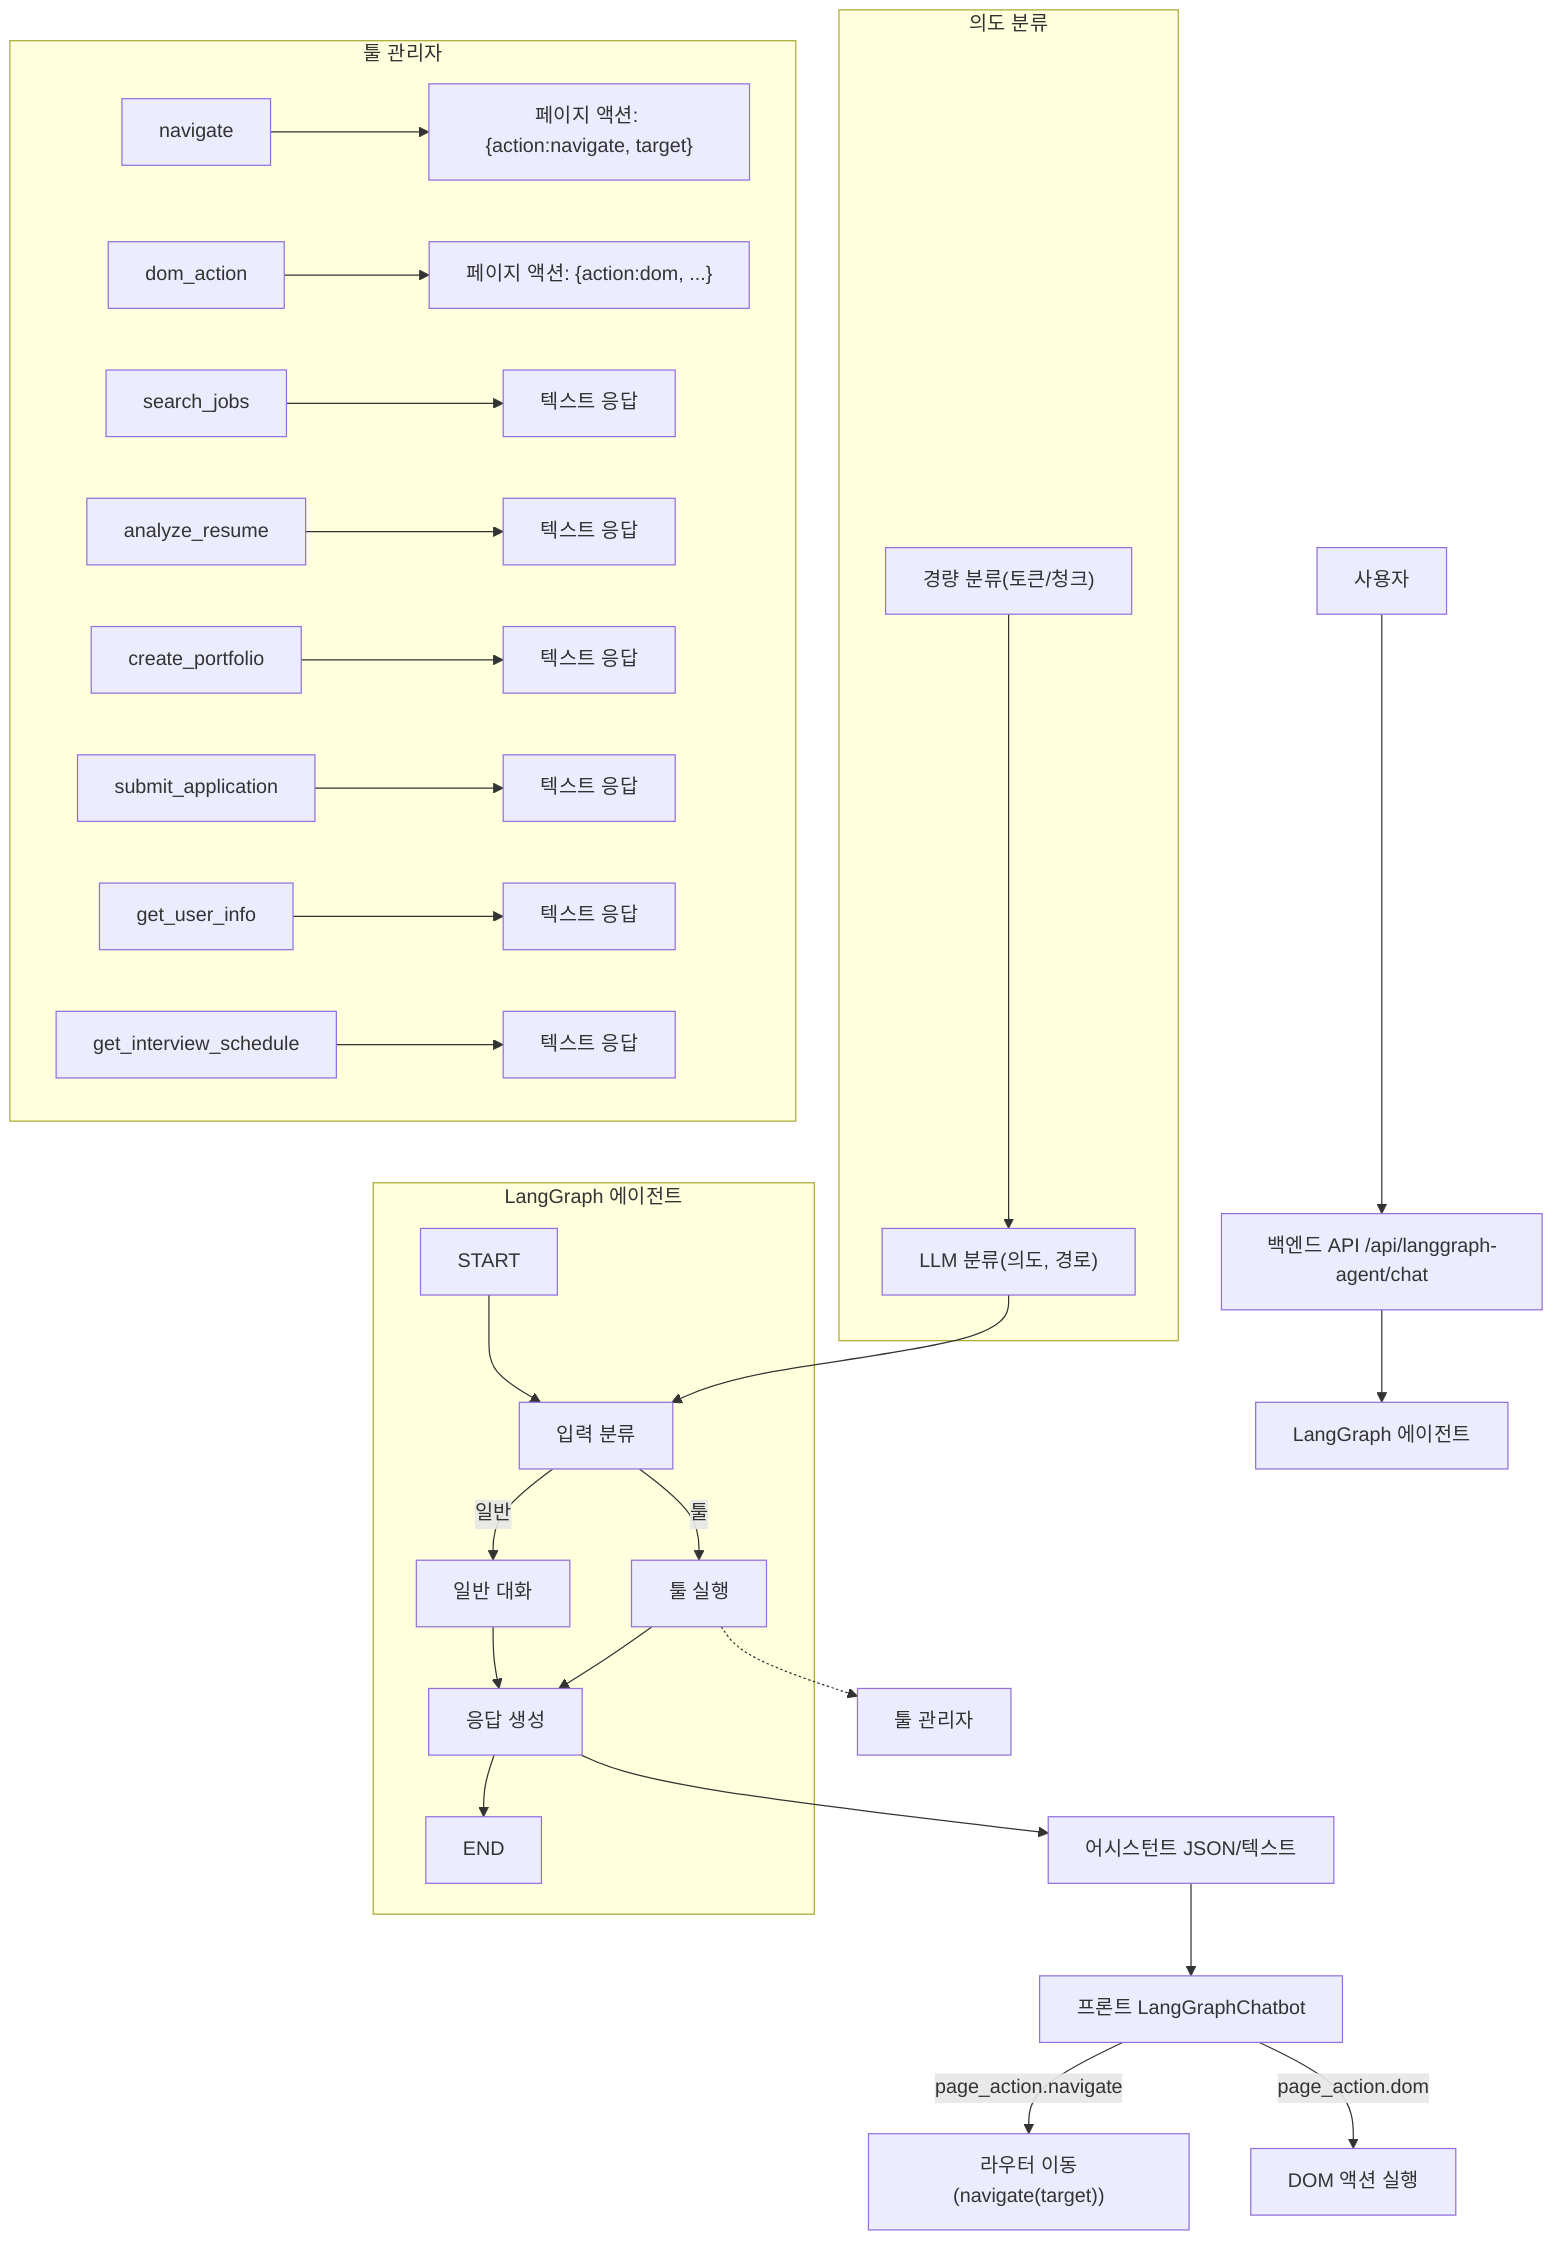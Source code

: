 flowchart TD
U["사용자"] --> API["백엔드 API /api/langgraph-agent/chat"]
API --> AGENT["LangGraph 에이전트"]

subgraph "LangGraph 에이전트"
START --> CLASSIFY["입력 분류"]
CLASSIFY -->|"일반"| GENERAL["일반 대화"]
CLASSIFY -->|"툴"| TOOL["툴 실행"]
GENERAL --> RESP["응답 생성"]
TOOL --> RESP
RESP --> END
end

subgraph "의도 분류"
QUICK["경량 분류(토큰/청크)"] --> LLM["LLM 분류(의도, 경로)"]
end

LLM --> CLASSIFY

TOOL -.-> TM["툴 관리자"]

subgraph "툴 관리자"
NAV["navigate"] --> NAVPAY["페이지 액션: {action:navigate, target}"]
DOM["dom_action"] --> DOMPAY["페이지 액션: {action:dom, ...}"]
SJ["search_jobs"] --> SJTXT["텍스트 응답"]
AR["analyze_resume"] --> ARTXT["텍스트 응답"]
CP["create_portfolio"] --> CPTXT["텍스트 응답"]
SA["submit_application"] --> SATXT["텍스트 응답"]
GUI["get_user_info"] --> GUITXT["텍스트 응답"]
GIS["get_interview_schedule"] --> GISTXT["텍스트 응답"]
end

RESP --> OUT["어시스턴트 JSON/텍스트"]
OUT --> FE["프론트 LangGraphChatbot"]
FE -->|"page_action.navigate"| NAVACT["라우터 이동(navigate(target))"]
FE -->|"page_action.dom"| DOMACT["DOM 액션 실행"]